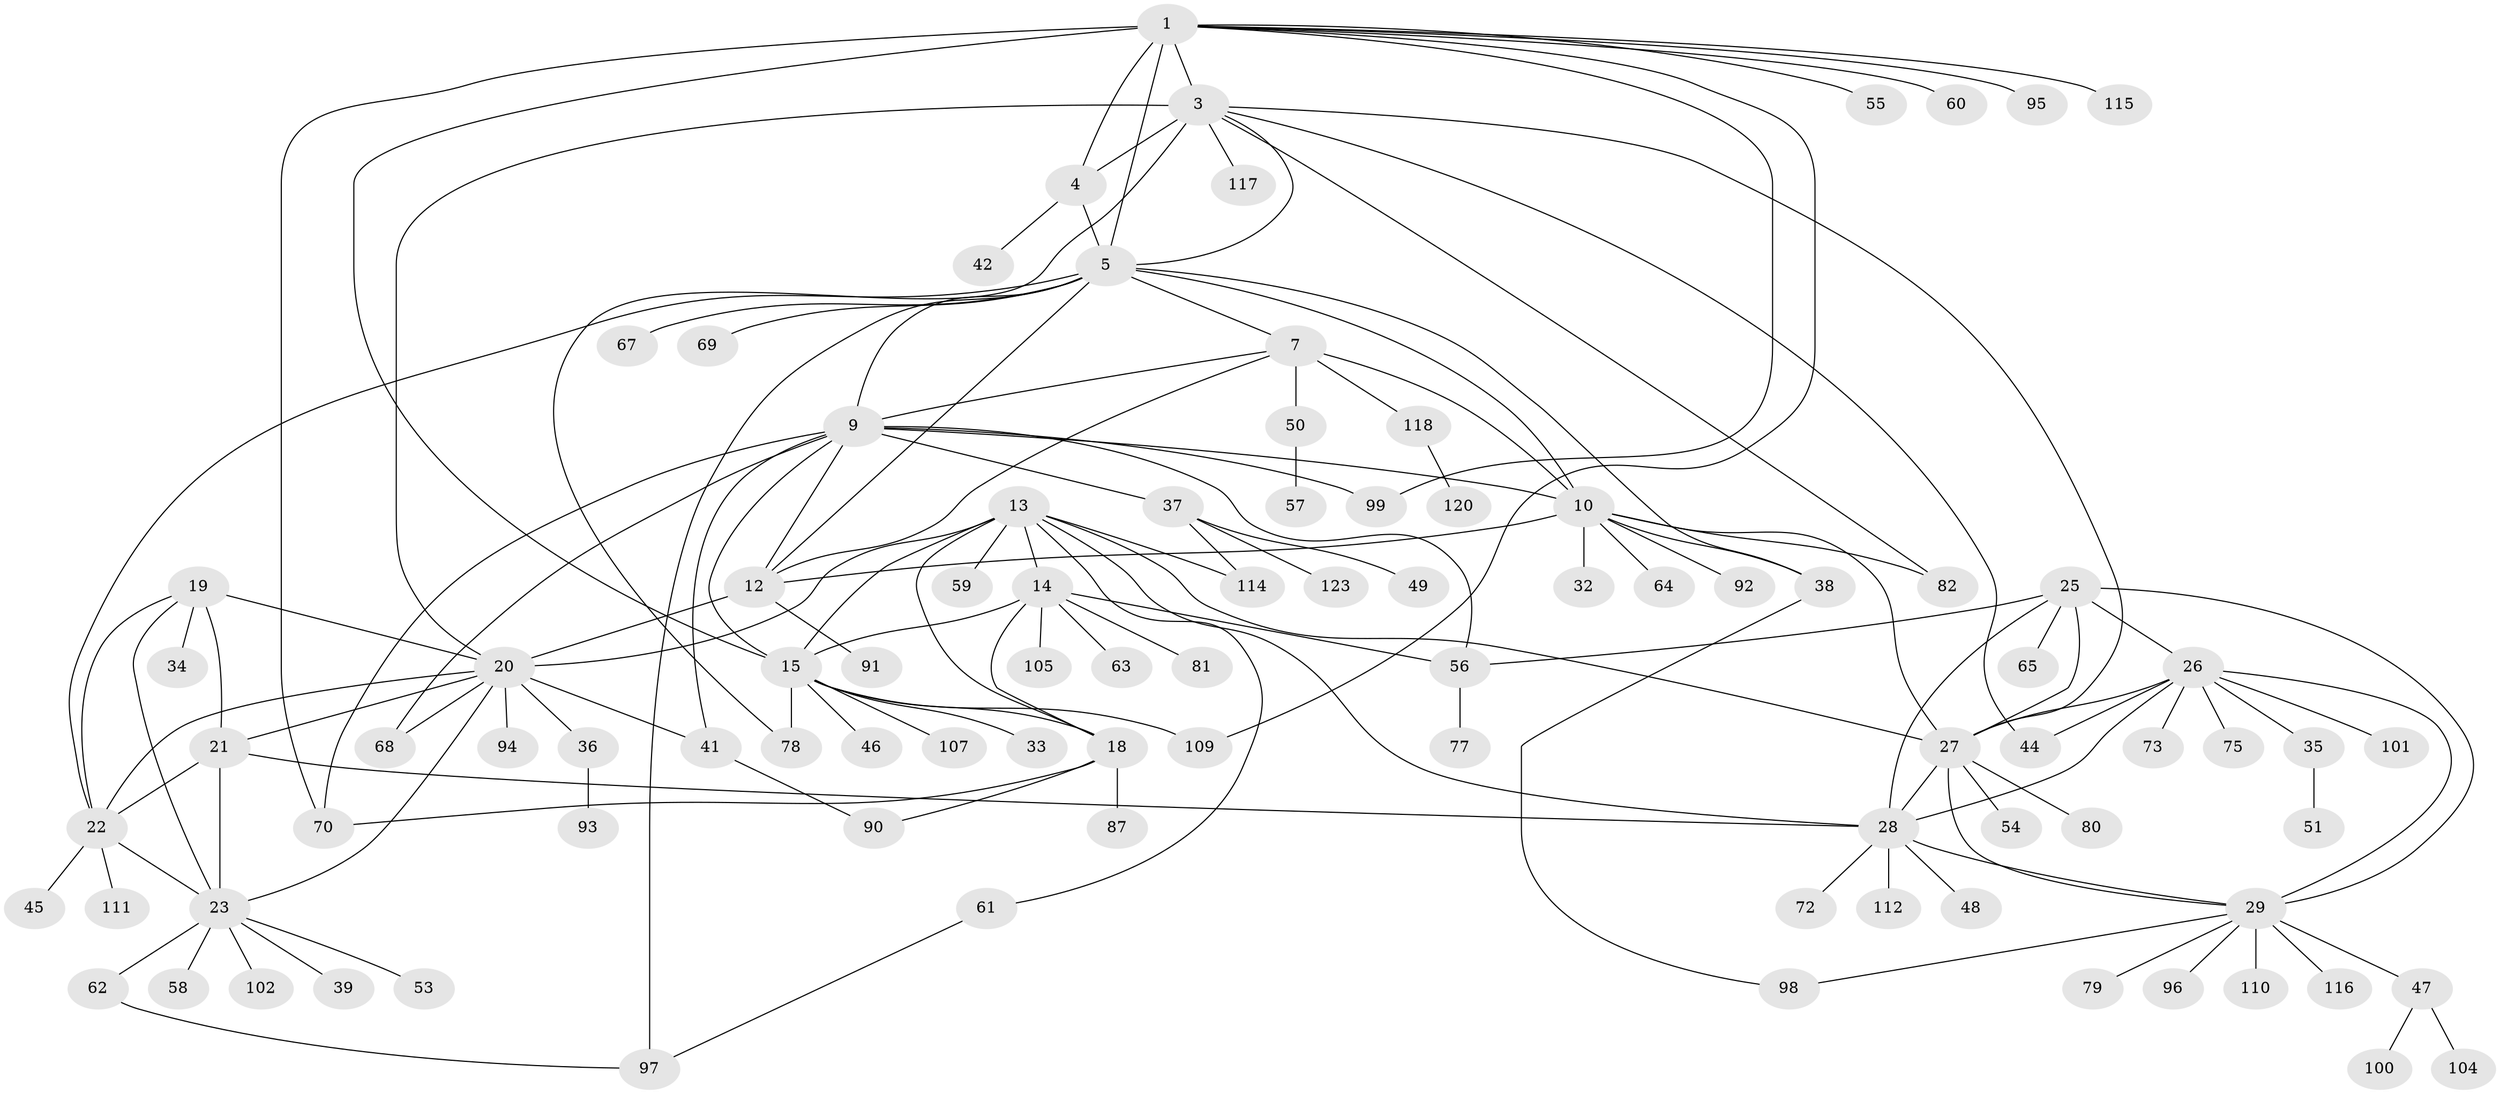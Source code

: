 // Generated by graph-tools (version 1.1) at 2025/24/03/03/25 07:24:12]
// undirected, 94 vertices, 142 edges
graph export_dot {
graph [start="1"]
  node [color=gray90,style=filled];
  1 [super="+2"];
  3 [super="+43"];
  4 [super="+6"];
  5 [super="+8"];
  7 [super="+52"];
  9 [super="+106"];
  10 [super="+11"];
  12;
  13 [super="+16"];
  14 [super="+84"];
  15 [super="+17"];
  18 [super="+76"];
  19 [super="+121"];
  20 [super="+85"];
  21 [super="+24"];
  22 [super="+119"];
  23 [super="+31"];
  25;
  26 [super="+30"];
  27 [super="+88"];
  28 [super="+83"];
  29 [super="+74"];
  32;
  33;
  34;
  35 [super="+40"];
  36;
  37 [super="+66"];
  38;
  39;
  41 [super="+86"];
  42;
  44;
  45;
  46;
  47 [super="+71"];
  48;
  49;
  50;
  51;
  53;
  54;
  55;
  56 [super="+113"];
  57;
  58;
  59;
  60;
  61;
  62 [super="+108"];
  63;
  64 [super="+103"];
  65;
  67;
  68;
  69;
  70 [super="+89"];
  72;
  73;
  75;
  77;
  78;
  79;
  80;
  81;
  82;
  87;
  90;
  91;
  92;
  93;
  94;
  95 [super="+122"];
  96;
  97;
  98;
  99;
  100;
  101;
  102;
  104;
  105;
  107;
  109;
  110;
  111;
  112;
  114;
  115;
  116;
  117;
  118;
  120;
  123;
  1 -- 3 [weight=2];
  1 -- 4 [weight=4];
  1 -- 5 [weight=2];
  1 -- 15;
  1 -- 60;
  1 -- 95;
  1 -- 99;
  1 -- 109;
  1 -- 115;
  1 -- 70;
  1 -- 55;
  3 -- 4 [weight=2];
  3 -- 5;
  3 -- 20;
  3 -- 27;
  3 -- 44;
  3 -- 78;
  3 -- 82;
  3 -- 117;
  4 -- 5 [weight=2];
  4 -- 42;
  5 -- 38;
  5 -- 67;
  5 -- 97;
  5 -- 22;
  5 -- 69;
  5 -- 7;
  5 -- 9;
  5 -- 10 [weight=2];
  5 -- 12;
  7 -- 9;
  7 -- 10 [weight=2];
  7 -- 12;
  7 -- 50;
  7 -- 118;
  9 -- 10 [weight=2];
  9 -- 12;
  9 -- 15;
  9 -- 37;
  9 -- 41;
  9 -- 56;
  9 -- 68;
  9 -- 70;
  9 -- 99;
  10 -- 12 [weight=2];
  10 -- 38;
  10 -- 82;
  10 -- 92;
  10 -- 32;
  10 -- 64;
  10 -- 27;
  12 -- 20;
  12 -- 91;
  13 -- 14 [weight=2];
  13 -- 15 [weight=4];
  13 -- 18 [weight=2];
  13 -- 28;
  13 -- 114;
  13 -- 27;
  13 -- 20;
  13 -- 59;
  13 -- 61;
  14 -- 15 [weight=2];
  14 -- 18;
  14 -- 56;
  14 -- 63;
  14 -- 81;
  14 -- 105;
  15 -- 18 [weight=2];
  15 -- 46;
  15 -- 107;
  15 -- 33;
  15 -- 109;
  15 -- 78;
  18 -- 87;
  18 -- 90;
  18 -- 70;
  19 -- 20;
  19 -- 21 [weight=2];
  19 -- 22;
  19 -- 23;
  19 -- 34;
  20 -- 21 [weight=2];
  20 -- 22;
  20 -- 23;
  20 -- 36;
  20 -- 41;
  20 -- 68;
  20 -- 94;
  21 -- 22 [weight=2];
  21 -- 23 [weight=2];
  21 -- 28;
  22 -- 23;
  22 -- 45;
  22 -- 111;
  23 -- 39;
  23 -- 53;
  23 -- 58;
  23 -- 62;
  23 -- 102;
  25 -- 26 [weight=2];
  25 -- 27;
  25 -- 28;
  25 -- 29;
  25 -- 65;
  25 -- 56;
  26 -- 27 [weight=2];
  26 -- 28 [weight=2];
  26 -- 29 [weight=2];
  26 -- 35;
  26 -- 44;
  26 -- 73;
  26 -- 101;
  26 -- 75;
  27 -- 28;
  27 -- 29;
  27 -- 54;
  27 -- 80;
  28 -- 29;
  28 -- 48;
  28 -- 72;
  28 -- 112;
  29 -- 47;
  29 -- 79;
  29 -- 96;
  29 -- 98;
  29 -- 110;
  29 -- 116;
  35 -- 51;
  36 -- 93;
  37 -- 49;
  37 -- 114;
  37 -- 123;
  38 -- 98;
  41 -- 90;
  47 -- 100;
  47 -- 104;
  50 -- 57;
  56 -- 77;
  61 -- 97;
  62 -- 97;
  118 -- 120;
}
